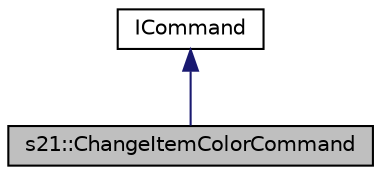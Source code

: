 digraph "s21::ChangeItemColorCommand"
{
 // LATEX_PDF_SIZE
  edge [fontname="Helvetica",fontsize="10",labelfontname="Helvetica",labelfontsize="10"];
  node [fontname="Helvetica",fontsize="10",shape=record];
  Node1 [label="s21::ChangeItemColorCommand",height=0.2,width=0.4,color="black", fillcolor="grey75", style="filled", fontcolor="black",tooltip="Command for changing the color of an item on the canvas."];
  Node2 -> Node1 [dir="back",color="midnightblue",fontsize="10",style="solid"];
  Node2 [label="ICommand",height=0.2,width=0.4,color="black", fillcolor="white", style="filled",URL="$db/da2/classICommand.html",tooltip="An interface for controller commands."];
}
